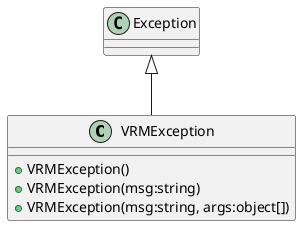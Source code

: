 @startuml
class VRMException {
    + VRMException()
    + VRMException(msg:string)
    + VRMException(msg:string, args:object[])
}
Exception <|-- VRMException
@enduml
